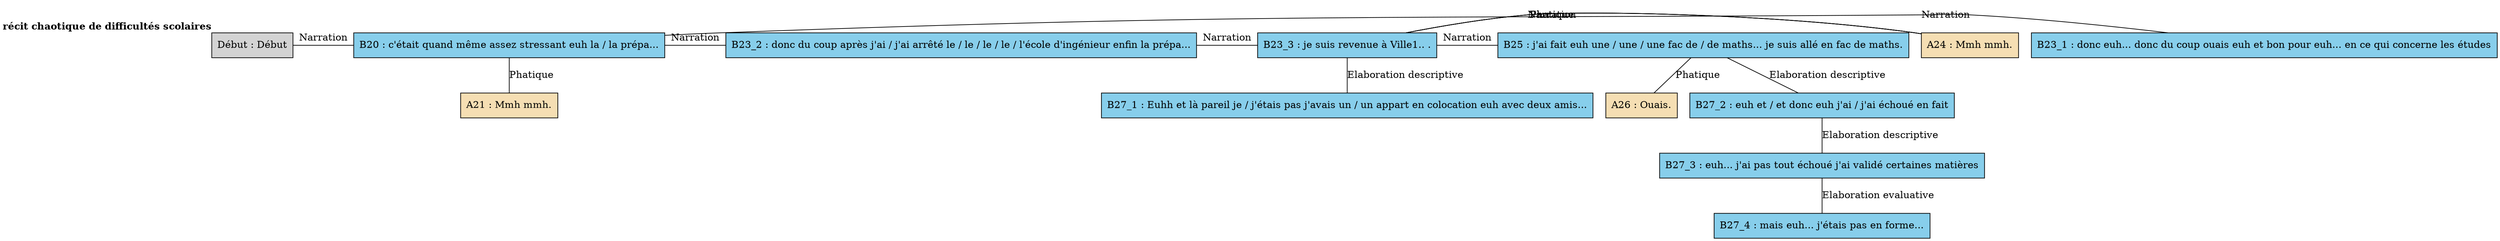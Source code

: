 digraph E11 {
	node [shape=box style=filled]
	"Début" [label="Début : Début" xlabel=<<B>récit chaotique de difficultés scolaires</B>>]
	B20 [label="B20 : c'était quand même assez stressant euh la / la prépa..." fillcolor=skyblue xlabel=""]
	A21 [label="A21 : Mmh mmh." fillcolor=wheat xlabel=""]
	B23_1 [label="B23_1 : donc euh... donc du coup ouais euh et bon pour euh... en ce qui concerne les études" fillcolor=skyblue xlabel=""]
	B23_2 [label="B23_2 : donc du coup après j'ai / j'ai arrêté le / le / le / le / l'école d'ingénieur enfin la prépa..." fillcolor=skyblue xlabel=""]
	B23_3 [label="B23_3 : je suis revenue à Ville1.. ." fillcolor=skyblue xlabel=""]
	A24 [label="A24 : Mmh mmh." fillcolor=wheat xlabel=""]
	B25 [label="B25 : j'ai fait euh une / une / une fac de / de maths... je suis allé en fac de maths." fillcolor=skyblue xlabel=""]
	A26 [label="A26 : Ouais." fillcolor=wheat xlabel=""]
	B27_1 [label="B27_1 : Euhh et là pareil je / j'étais pas j'avais un / un appart en colocation euh avec deux amis..." fillcolor=skyblue xlabel=""]
	B27_2 [label="B27_2 : euh et / et donc euh j'ai / j'ai échoué en fait" fillcolor=skyblue xlabel=""]
	B27_3 [label="B27_3 : euh... j'ai pas tout échoué j'ai validé certaines matières" fillcolor=skyblue xlabel=""]
	B27_4 [label="B27_4 : mais euh... j'étais pas en forme..." fillcolor=skyblue xlabel=""]
	{
		rank=same
		"Début"
		B20
		"Début" -> B20 [label=Narration dir=none]
	}
	B20 -> A21 [label=Phatique dir=none]
	{
		rank=same
		B20
		B23_1
		B20 -> B23_1 [label=Narration dir=none]
	}
	{
		rank=same
		B20
		B23_2
		B20 -> B23_2 [label=Narration dir=none]
	}
	{
		rank=same
		B23_2
		B23_3
		B23_2 -> B23_3 [label=Narration dir=none]
	}
	{
		rank=same
		B23_3
		A24
		B23_3 -> A24 [label=Narration dir=none]
	}
	{
		rank=same
		B23_3
		B25
		B23_3 -> B25 [label=Narration dir=none]
	}
	B25 -> A26 [label=Phatique dir=none]
	B23_3 -> A24 [label=Phatique dir=none]
	B23_3 -> A24 [label=Phatique dir=none]
	B25 -> B27_2 [label="Elaboration descriptive" dir=none]
	B27_2 -> B27_3 [label="Elaboration descriptive" dir=none]
	B23_3 -> B27_1 [label="Elaboration descriptive" dir=none]
	B27_3 -> B27_4 [label="Elaboration evaluative" dir=none]
}
